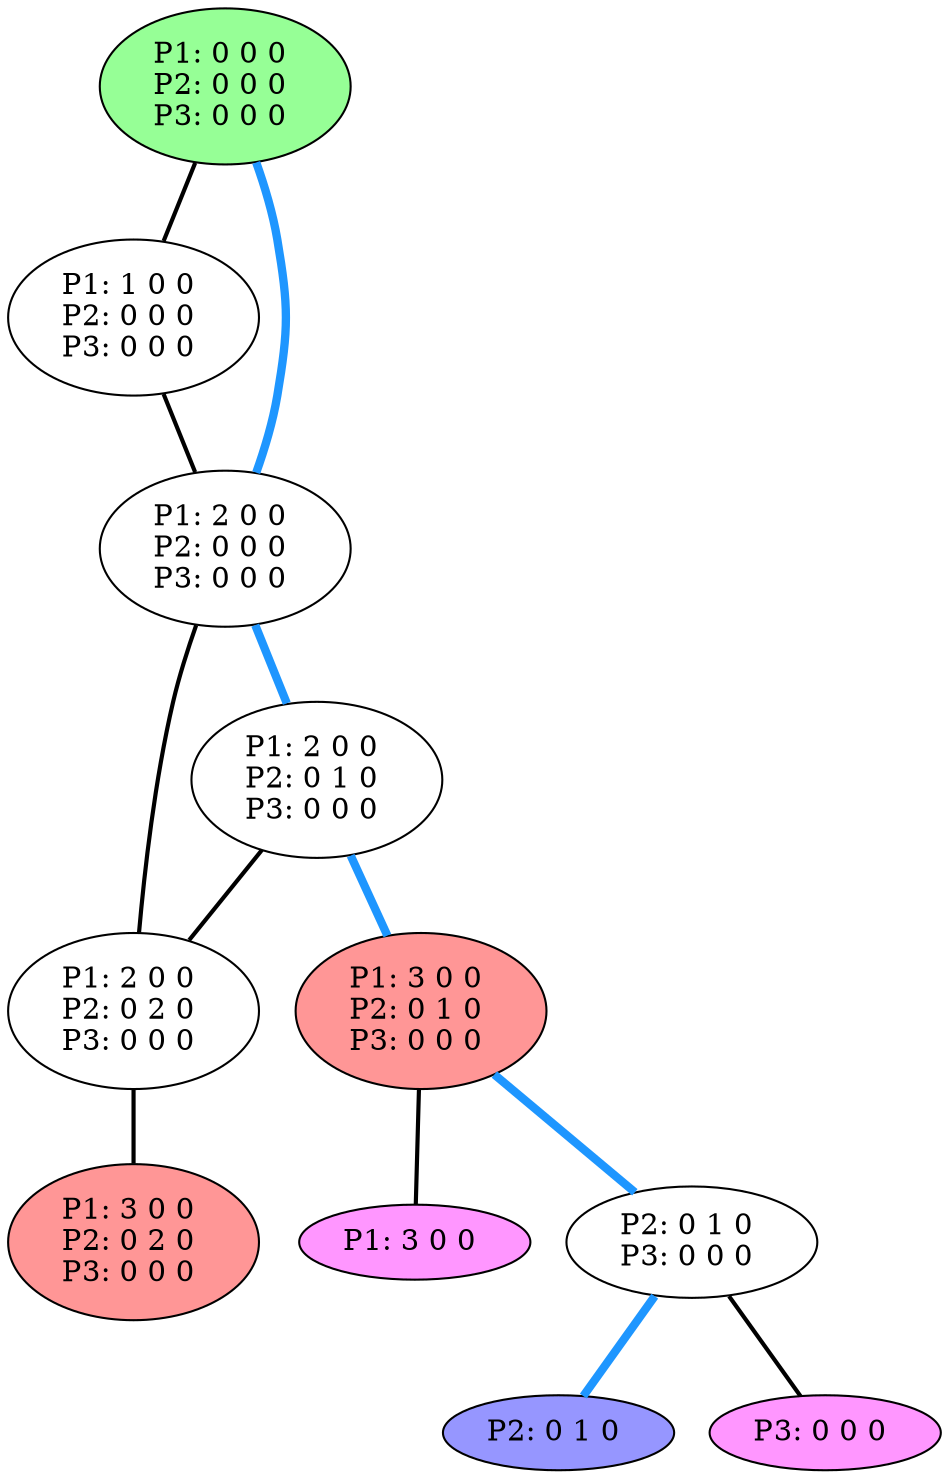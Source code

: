 graph G {
color = "black"
0 [label = "P1: 0 0 0 
P2: 0 0 0 
P3: 0 0 0 
",  style="filled", fillcolor = "#96FF96"];
1 [label = "P1: 1 0 0 
P2: 0 0 0 
P3: 0 0 0 
"];
2 [label = "P1: 2 0 0 
P2: 0 0 0 
P3: 0 0 0 
"];
3 [label = "P1: 2 0 0 
P2: 0 1 0 
P3: 0 0 0 
"];
4 [label = "P1: 2 0 0 
P2: 0 2 0 
P3: 0 0 0 
"];
5 [label = "P1: 3 0 0 
P2: 0 1 0 
P3: 0 0 0 
",  style="filled", fillcolor = "#FF9696"];
6 [label = "P1: 3 0 0 
P2: 0 2 0 
P3: 0 0 0 
",  style="filled", fillcolor = "#FF9696"];
7 [label = "P1: 3 0 0 
",  style="filled", fillcolor = "#FF96FF"];
8 [label = "P2: 0 1 0 
P3: 0 0 0 
"];
9 [label = "P2: 0 1 0 
", style="filled", fillcolor = "#9696FF"];
10 [label = "P3: 0 0 0 
",  style="filled", fillcolor = "#FF96FF"];
edge [style=bold];
0 -- 1 [color=black];
0 -- 2 [color="#1E96FF", penwidth=4.0];

1 -- 2 [color=black];

2 -- 3 [color="#1E96FF", penwidth=4.0];
2 -- 4 [color=black];

3 -- 5 [color="#1E96FF", penwidth=4.0];
3 -- 4 [color=black];

4 -- 6 [color=black];

5 -- 8 [color="#1E96FF", penwidth=4.0];
5 -- 7 [color=black];


8 -- 10 [color=black];
8 -- 9 [color="#1E96FF", penwidth=4.0];

}
